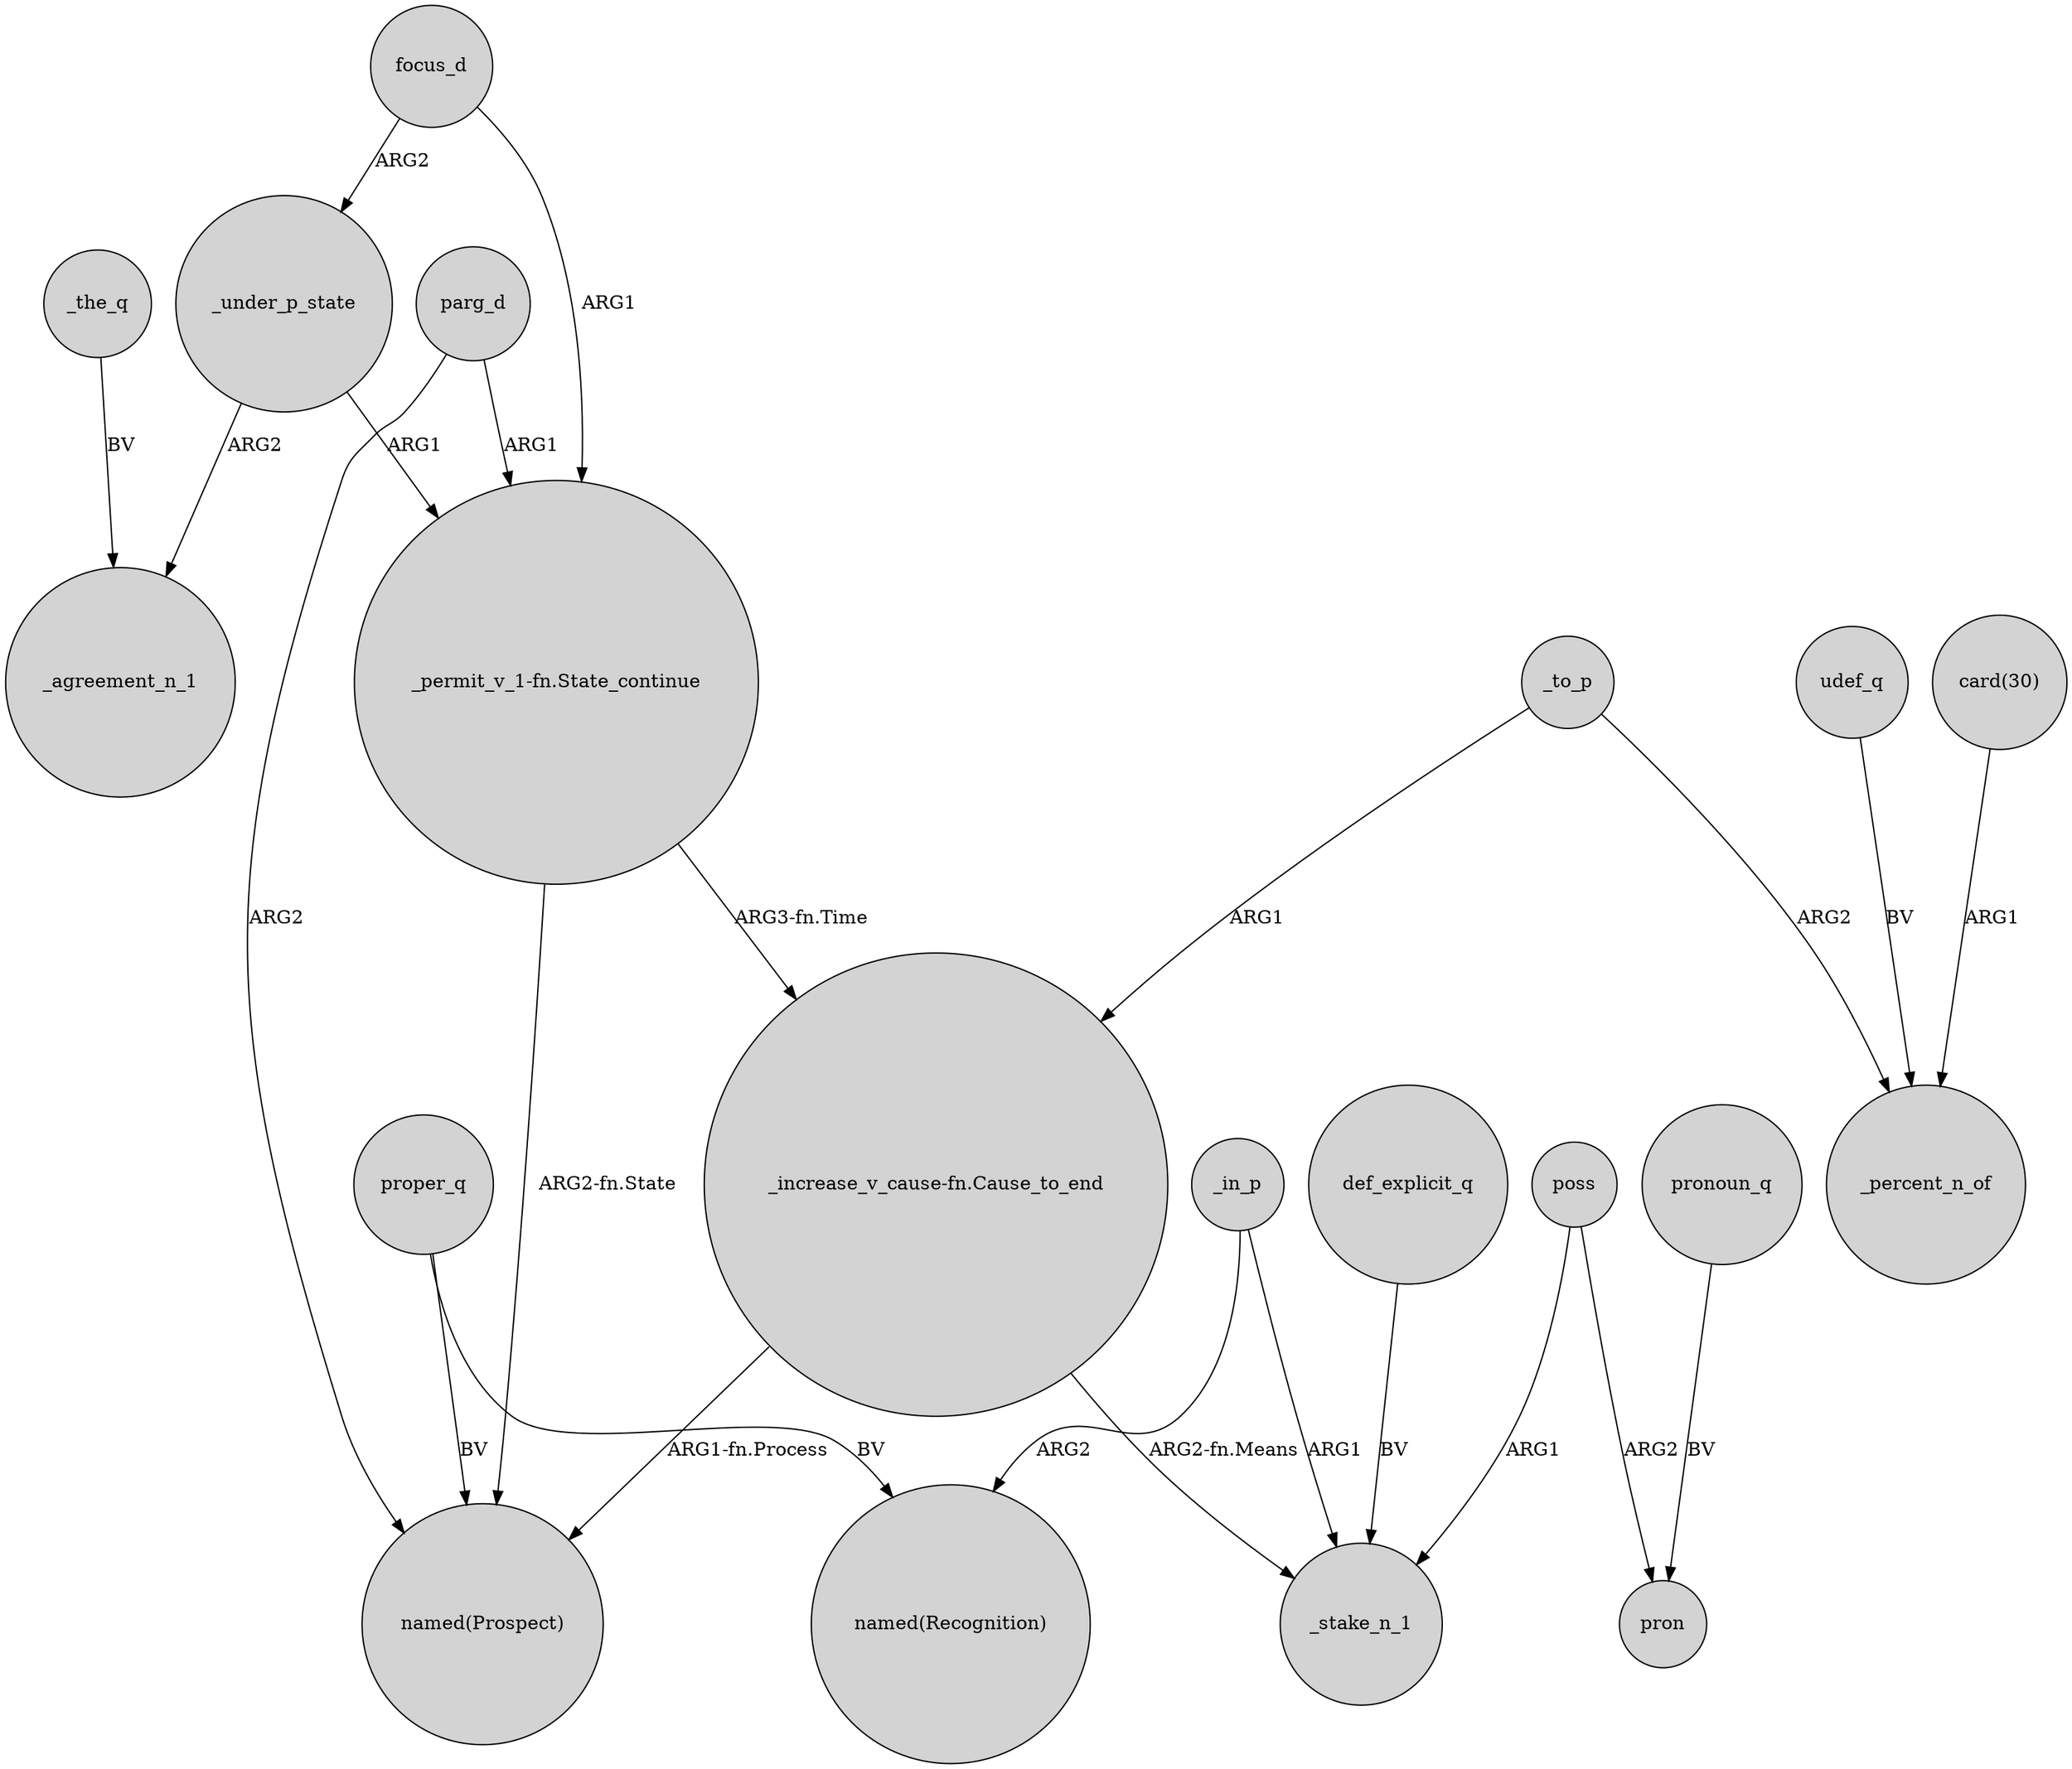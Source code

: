 digraph {
	node [shape=circle style=filled]
	_the_q -> _agreement_n_1 [label=BV]
	"_increase_v_cause-fn.Cause_to_end" -> "named(Prospect)" [label="ARG1-fn.Process"]
	_under_p_state -> "_permit_v_1-fn.State_continue" [label=ARG1]
	parg_d -> "_permit_v_1-fn.State_continue" [label=ARG1]
	proper_q -> "named(Recognition)" [label=BV]
	_to_p -> _percent_n_of [label=ARG2]
	proper_q -> "named(Prospect)" [label=BV]
	pronoun_q -> pron [label=BV]
	_to_p -> "_increase_v_cause-fn.Cause_to_end" [label=ARG1]
	poss -> pron [label=ARG2]
	udef_q -> _percent_n_of [label=BV]
	"card(30)" -> _percent_n_of [label=ARG1]
	"_permit_v_1-fn.State_continue" -> "named(Prospect)" [label="ARG2-fn.State"]
	"_permit_v_1-fn.State_continue" -> "_increase_v_cause-fn.Cause_to_end" [label="ARG3-fn.Time"]
	def_explicit_q -> _stake_n_1 [label=BV]
	focus_d -> _under_p_state [label=ARG2]
	_in_p -> "named(Recognition)" [label=ARG2]
	parg_d -> "named(Prospect)" [label=ARG2]
	_under_p_state -> _agreement_n_1 [label=ARG2]
	_in_p -> _stake_n_1 [label=ARG1]
	poss -> _stake_n_1 [label=ARG1]
	focus_d -> "_permit_v_1-fn.State_continue" [label=ARG1]
	"_increase_v_cause-fn.Cause_to_end" -> _stake_n_1 [label="ARG2-fn.Means"]
}
